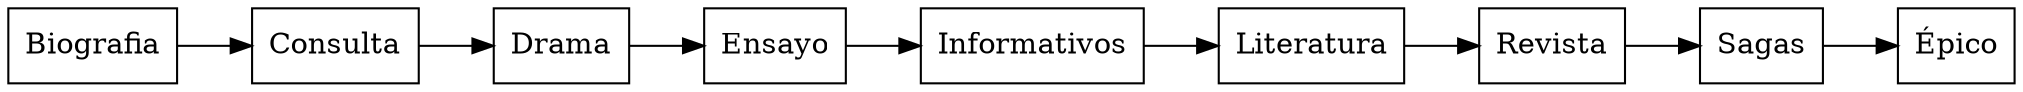 digraph g{ rankdir = LR; node [shape = box];
Biografia -> Consulta;
Consulta -> Drama;
Drama -> Ensayo;
Ensayo -> Informativos;
Informativos -> Literatura;
Literatura -> Revista;
Revista -> Sagas;
Sagas -> Épico;
}